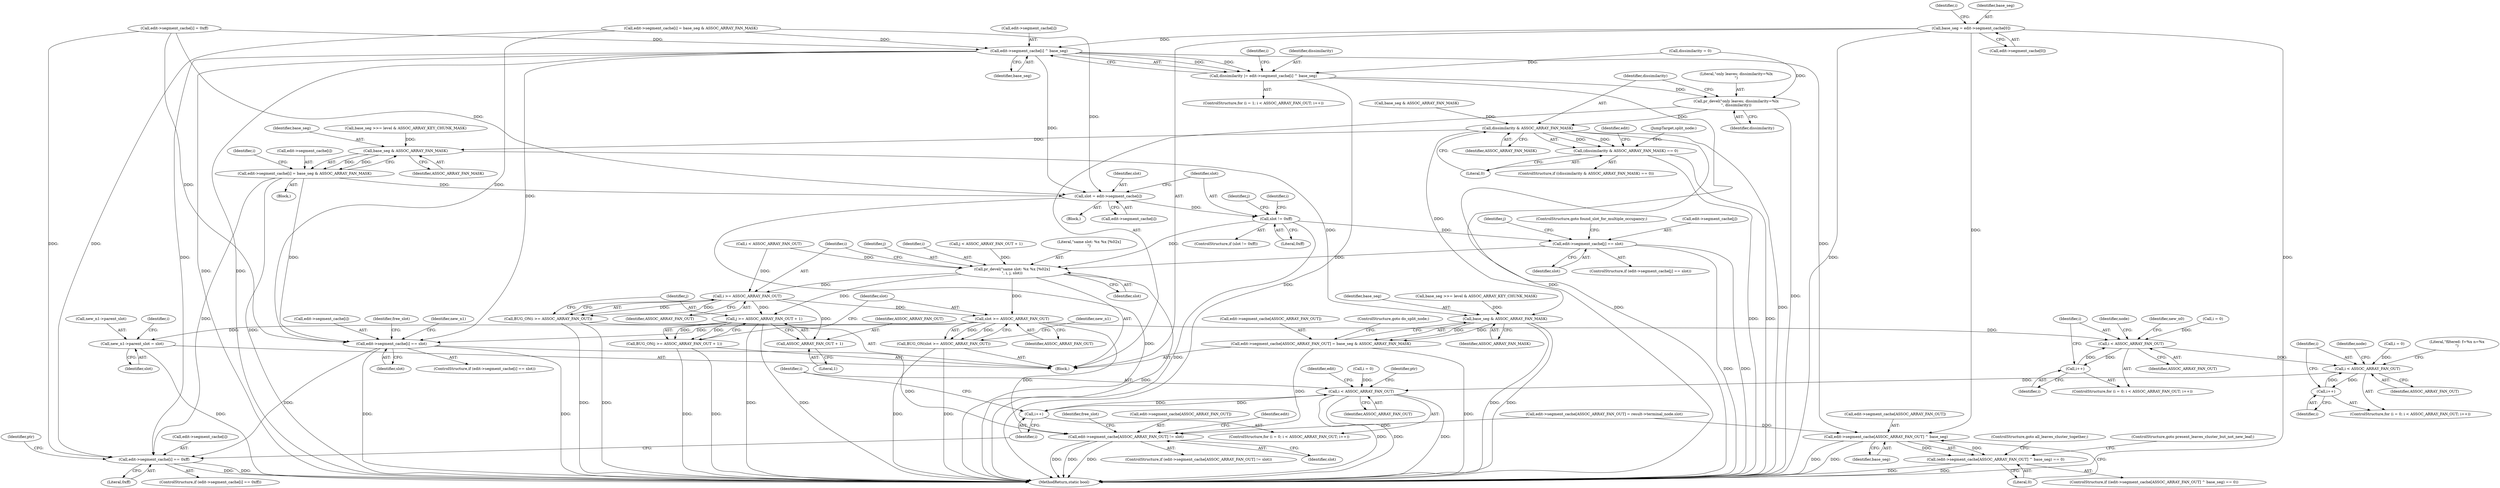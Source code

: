 digraph "0_linux_8d4a2ec1e0b41b0cf9a0c5cd4511da7f8e4f3de2@pointer" {
"1000367" [label="(Call,base_seg = edit->segment_cache[0])"];
"1000385" [label="(Call,edit->segment_cache[i] ^ base_seg)"];
"1000383" [label="(Call,dissimilarity |= edit->segment_cache[i] ^ base_seg)"];
"1000392" [label="(Call,pr_devel(\"only leaves; dissimilarity=%lx\n\", dissimilarity))"];
"1000397" [label="(Call,dissimilarity & ASSOC_ARRAY_FAN_MASK)"];
"1000396" [label="(Call,(dissimilarity & ASSOC_ARRAY_FAN_MASK) == 0)"];
"1001228" [label="(Call,base_seg & ASSOC_ARRAY_FAN_MASK)"];
"1001222" [label="(Call,edit->segment_cache[i] = base_seg & ASSOC_ARRAY_FAN_MASK)"];
"1000478" [label="(Call,slot = edit->segment_cache[i])"];
"1000486" [label="(Call,slot != 0xff)"];
"1000503" [label="(Call,edit->segment_cache[j] == slot)"];
"1000512" [label="(Call,pr_devel(\"same slot: %x %x [%02x]\n\", i, j, slot))"];
"1000518" [label="(Call,i >= ASSOC_ARRAY_FAN_OUT)"];
"1000517" [label="(Call,BUG_ON(i >= ASSOC_ARRAY_FAN_OUT))"];
"1000522" [label="(Call,j >= ASSOC_ARRAY_FAN_OUT + 1)"];
"1000521" [label="(Call,BUG_ON(j >= ASSOC_ARRAY_FAN_OUT + 1))"];
"1000524" [label="(Call,ASSOC_ARRAY_FAN_OUT + 1)"];
"1000528" [label="(Call,slot >= ASSOC_ARRAY_FAN_OUT)"];
"1000527" [label="(Call,BUG_ON(slot >= ASSOC_ARRAY_FAN_OUT))"];
"1000531" [label="(Call,new_n1->parent_slot = slot)"];
"1000540" [label="(Call,i < ASSOC_ARRAY_FAN_OUT)"];
"1000543" [label="(Call,i++)"];
"1000598" [label="(Call,i < ASSOC_ARRAY_FAN_OUT)"];
"1000601" [label="(Call,i++)"];
"1000732" [label="(Call,i < ASSOC_ARRAY_FAN_OUT)"];
"1000735" [label="(Call,i++)"];
"1000613" [label="(Call,edit->segment_cache[i] == slot)"];
"1000666" [label="(Call,edit->segment_cache[ASSOC_ARRAY_FAN_OUT] != slot)"];
"1000739" [label="(Call,edit->segment_cache[i] == 0xff)"];
"1001247" [label="(Call,base_seg & ASSOC_ARRAY_FAN_MASK)"];
"1001241" [label="(Call,edit->segment_cache[ASSOC_ARRAY_FAN_OUT] = base_seg & ASSOC_ARRAY_FAN_MASK)"];
"1000404" [label="(Call,edit->segment_cache[ASSOC_ARRAY_FAN_OUT] ^ base_seg)"];
"1000403" [label="(Call,(edit->segment_cache[ASSOC_ARRAY_FAN_OUT] ^ base_seg) == 0)"];
"1000491" [label="(Identifier,j)"];
"1000480" [label="(Call,edit->segment_cache[i])"];
"1000485" [label="(ControlStructure,if (slot != 0xff))"];
"1000526" [label="(Literal,1)"];
"1000472" [label="(Call,i < ASSOC_ARRAY_FAN_OUT)"];
"1000594" [label="(ControlStructure,for (i = 0; i < ASSOC_ARRAY_FAN_OUT; i++))"];
"1000728" [label="(ControlStructure,for (i = 0; i < ASSOC_ARRAY_FAN_OUT; i++))"];
"1000608" [label="(Identifier,node)"];
"1000400" [label="(Literal,0)"];
"1000541" [label="(Identifier,i)"];
"1000376" [label="(Identifier,i)"];
"1001230" [label="(Identifier,ASSOC_ARRAY_FAN_MASK)"];
"1000512" [label="(Call,pr_devel(\"same slot: %x %x [%02x]\n\", i, j, slot))"];
"1000395" [label="(ControlStructure,if ((dissimilarity & ASSOC_ARRAY_FAN_MASK) == 0))"];
"1000402" [label="(ControlStructure,if ((edit->segment_cache[ASSOC_ARRAY_FAN_OUT] ^ base_seg) == 0))"];
"1000403" [label="(Call,(edit->segment_cache[ASSOC_ARRAY_FAN_OUT] ^ base_seg) == 0)"];
"1000612" [label="(ControlStructure,if (edit->segment_cache[i] == slot))"];
"1000742" [label="(Identifier,edit)"];
"1000522" [label="(Call,j >= ASSOC_ARRAY_FAN_OUT + 1)"];
"1000520" [label="(Identifier,ASSOC_ARRAY_FAN_OUT)"];
"1000510" [label="(ControlStructure,goto found_slot_for_multiple_occupancy;)"];
"1000392" [label="(Call,pr_devel(\"only leaves; dissimilarity=%lx\n\", dissimilarity))"];
"1000514" [label="(Identifier,i)"];
"1000666" [label="(Call,edit->segment_cache[ASSOC_ARRAY_FAN_OUT] != slot)"];
"1000536" [label="(ControlStructure,for (i = 0; i < ASSOC_ARRAY_FAN_OUT; i++))"];
"1000602" [label="(Identifier,i)"];
"1000549" [label="(Identifier,node)"];
"1000598" [label="(Call,i < ASSOC_ARRAY_FAN_OUT)"];
"1000543" [label="(Call,i++)"];
"1000624" [label="(Identifier,new_n1)"];
"1000413" [label="(ControlStructure,goto present_leaves_cluster_but_not_new_leaf;)"];
"1000599" [label="(Identifier,i)"];
"1000732" [label="(Call,i < ASSOC_ARRAY_FAN_OUT)"];
"1000595" [label="(Call,i = 0)"];
"1000396" [label="(Call,(dissimilarity & ASSOC_ARRAY_FAN_MASK) == 0)"];
"1001248" [label="(Identifier,base_seg)"];
"1001241" [label="(Call,edit->segment_cache[ASSOC_ARRAY_FAN_OUT] = base_seg & ASSOC_ARRAY_FAN_MASK)"];
"1001247" [label="(Call,base_seg & ASSOC_ARRAY_FAN_MASK)"];
"1000383" [label="(Call,dissimilarity |= edit->segment_cache[i] ^ base_seg)"];
"1001202" [label="(Identifier,i)"];
"1000386" [label="(Call,edit->segment_cache[i])"];
"1000672" [label="(Identifier,slot)"];
"1000156" [label="(Call,edit->segment_cache[ASSOC_ARRAY_FAN_OUT] = result->terminal_node.slot)"];
"1000540" [label="(Call,i < ASSOC_ARRAY_FAN_OUT)"];
"1000542" [label="(Identifier,ASSOC_ARRAY_FAN_OUT)"];
"1000614" [label="(Call,edit->segment_cache[i])"];
"1000495" [label="(Call,j < ASSOC_ARRAY_FAN_OUT + 1)"];
"1000517" [label="(Call,BUG_ON(i >= ASSOC_ARRAY_FAN_OUT))"];
"1000544" [label="(Identifier,i)"];
"1000504" [label="(Call,edit->segment_cache[j])"];
"1001242" [label="(Call,edit->segment_cache[ASSOC_ARRAY_FAN_OUT])"];
"1000531" [label="(Call,new_n1->parent_slot = slot)"];
"1000575" [label="(Identifier,new_n0)"];
"1000532" [label="(Call,new_n1->parent_slot)"];
"1000478" [label="(Call,slot = edit->segment_cache[i])"];
"1000665" [label="(ControlStructure,if (edit->segment_cache[ASSOC_ARRAY_FAN_OUT] != slot))"];
"1000393" [label="(Literal,\"only leaves; dissimilarity=%lx\n\")"];
"1000368" [label="(Identifier,base_seg)"];
"1000739" [label="(Call,edit->segment_cache[i] == 0xff)"];
"1000405" [label="(Call,edit->segment_cache[ASSOC_ARRAY_FAN_OUT])"];
"1001223" [label="(Call,edit->segment_cache[i])"];
"1000407" [label="(Identifier,edit)"];
"1001222" [label="(Call,edit->segment_cache[i] = base_seg & ASSOC_ARRAY_FAN_MASK)"];
"1000398" [label="(Identifier,dissimilarity)"];
"1000535" [label="(Identifier,slot)"];
"1000397" [label="(Call,dissimilarity & ASSOC_ARRAY_FAN_MASK)"];
"1000411" [label="(Literal,0)"];
"1001228" [label="(Call,base_seg & ASSOC_ARRAY_FAN_MASK)"];
"1000502" [label="(ControlStructure,if (edit->segment_cache[j] == slot))"];
"1000524" [label="(Call,ASSOC_ARRAY_FAN_OUT + 1)"];
"1000529" [label="(Identifier,slot)"];
"1000513" [label="(Literal,\"same slot: %x %x [%02x]\n\")"];
"1000367" [label="(Call,base_seg = edit->segment_cache[0])"];
"1000600" [label="(Identifier,ASSOC_ARRAY_FAN_OUT)"];
"1000527" [label="(Call,BUG_ON(slot >= ASSOC_ARRAY_FAN_OUT))"];
"1000533" [label="(Identifier,new_n1)"];
"1000486" [label="(Call,slot != 0xff)"];
"1000677" [label="(Identifier,free_slot)"];
"1000738" [label="(ControlStructure,if (edit->segment_cache[i] == 0xff))"];
"1000530" [label="(Identifier,ASSOC_ARRAY_FAN_OUT)"];
"1000501" [label="(Identifier,j)"];
"1000327" [label="(Call,edit->segment_cache[i] = 0xff)"];
"1001203" [label="(Block,)"];
"1000528" [label="(Call,slot >= ASSOC_ARRAY_FAN_OUT)"];
"1000385" [label="(Call,edit->segment_cache[i] ^ base_seg)"];
"1000525" [label="(Identifier,ASSOC_ARRAY_FAN_OUT)"];
"1000391" [label="(Identifier,base_seg)"];
"1000523" [label="(Identifier,j)"];
"1000537" [label="(Call,i = 0)"];
"1000382" [label="(Identifier,i)"];
"1001229" [label="(Identifier,base_seg)"];
"1000516" [label="(Identifier,slot)"];
"1001236" [label="(Call,base_seg >>= level & ASSOC_ARRAY_KEY_CHUNK_MASK)"];
"1000519" [label="(Identifier,i)"];
"1000662" [label="(Literal,\"filtered: f=%x n=%x\n\")"];
"1000410" [label="(Identifier,base_seg)"];
"1000394" [label="(Identifier,dissimilarity)"];
"1000734" [label="(Identifier,ASSOC_ARRAY_FAN_OUT)"];
"1000479" [label="(Identifier,slot)"];
"1000404" [label="(Call,edit->segment_cache[ASSOC_ARRAY_FAN_OUT] ^ base_seg)"];
"1000349" [label="(Call,edit->segment_cache[i] = base_seg & ASSOC_ARRAY_FAN_MASK)"];
"1000477" [label="(Block,)"];
"1000414" [label="(JumpTarget,split_node:)"];
"1000521" [label="(Call,BUG_ON(j >= ASSOC_ARRAY_FAN_OUT + 1))"];
"1001217" [label="(Call,base_seg >>= level & ASSOC_ARRAY_KEY_CHUNK_MASK)"];
"1000369" [label="(Call,edit->segment_cache[0])"];
"1000384" [label="(Identifier,dissimilarity)"];
"1001249" [label="(Identifier,ASSOC_ARRAY_FAN_MASK)"];
"1000740" [label="(Call,edit->segment_cache[i])"];
"1000518" [label="(Call,i >= ASSOC_ARRAY_FAN_OUT)"];
"1000729" [label="(Call,i = 0)"];
"1000399" [label="(Identifier,ASSOC_ARRAY_FAN_MASK)"];
"1000601" [label="(Call,i++)"];
"1000503" [label="(Call,edit->segment_cache[j] == slot)"];
"1000619" [label="(Identifier,slot)"];
"1000487" [label="(Identifier,slot)"];
"1000509" [label="(Identifier,slot)"];
"1000735" [label="(Call,i++)"];
"1000613" [label="(Call,edit->segment_cache[i] == slot)"];
"1000374" [label="(ControlStructure,for (i = 1; i < ASSOC_ARRAY_FAN_OUT; i++))"];
"1000667" [label="(Call,edit->segment_cache[ASSOC_ARRAY_FAN_OUT])"];
"1000538" [label="(Identifier,i)"];
"1000733" [label="(Identifier,i)"];
"1000792" [label="(Identifier,ptr)"];
"1001250" [label="(ControlStructure,goto do_split_node;)"];
"1000745" [label="(Literal,0xff)"];
"1000355" [label="(Call,base_seg & ASSOC_ARRAY_FAN_MASK)"];
"1000704" [label="(Identifier,edit)"];
"1000364" [label="(Call,dissimilarity = 0)"];
"1000476" [label="(Identifier,i)"];
"1000642" [label="(Identifier,free_slot)"];
"1000488" [label="(Literal,0xff)"];
"1001251" [label="(MethodReturn,static bool)"];
"1000736" [label="(Identifier,i)"];
"1000515" [label="(Identifier,j)"];
"1000748" [label="(Identifier,ptr)"];
"1000412" [label="(ControlStructure,goto all_leaves_cluster_together;)"];
"1000122" [label="(Block,)"];
"1000367" -> "1000122"  [label="AST: "];
"1000367" -> "1000369"  [label="CFG: "];
"1000368" -> "1000367"  [label="AST: "];
"1000369" -> "1000367"  [label="AST: "];
"1000376" -> "1000367"  [label="CFG: "];
"1000367" -> "1001251"  [label="DDG: "];
"1000367" -> "1001251"  [label="DDG: "];
"1000367" -> "1000385"  [label="DDG: "];
"1000367" -> "1000404"  [label="DDG: "];
"1000385" -> "1000383"  [label="AST: "];
"1000385" -> "1000391"  [label="CFG: "];
"1000386" -> "1000385"  [label="AST: "];
"1000391" -> "1000385"  [label="AST: "];
"1000383" -> "1000385"  [label="CFG: "];
"1000385" -> "1001251"  [label="DDG: "];
"1000385" -> "1001251"  [label="DDG: "];
"1000385" -> "1000383"  [label="DDG: "];
"1000385" -> "1000383"  [label="DDG: "];
"1000327" -> "1000385"  [label="DDG: "];
"1000349" -> "1000385"  [label="DDG: "];
"1000385" -> "1000404"  [label="DDG: "];
"1000385" -> "1000478"  [label="DDG: "];
"1000385" -> "1000613"  [label="DDG: "];
"1000385" -> "1000739"  [label="DDG: "];
"1000383" -> "1000374"  [label="AST: "];
"1000384" -> "1000383"  [label="AST: "];
"1000382" -> "1000383"  [label="CFG: "];
"1000383" -> "1001251"  [label="DDG: "];
"1000383" -> "1001251"  [label="DDG: "];
"1000364" -> "1000383"  [label="DDG: "];
"1000383" -> "1000392"  [label="DDG: "];
"1000392" -> "1000122"  [label="AST: "];
"1000392" -> "1000394"  [label="CFG: "];
"1000393" -> "1000392"  [label="AST: "];
"1000394" -> "1000392"  [label="AST: "];
"1000398" -> "1000392"  [label="CFG: "];
"1000392" -> "1001251"  [label="DDG: "];
"1000364" -> "1000392"  [label="DDG: "];
"1000392" -> "1000397"  [label="DDG: "];
"1000397" -> "1000396"  [label="AST: "];
"1000397" -> "1000399"  [label="CFG: "];
"1000398" -> "1000397"  [label="AST: "];
"1000399" -> "1000397"  [label="AST: "];
"1000400" -> "1000397"  [label="CFG: "];
"1000397" -> "1001251"  [label="DDG: "];
"1000397" -> "1001251"  [label="DDG: "];
"1000397" -> "1000396"  [label="DDG: "];
"1000397" -> "1000396"  [label="DDG: "];
"1000355" -> "1000397"  [label="DDG: "];
"1000397" -> "1001228"  [label="DDG: "];
"1000397" -> "1001247"  [label="DDG: "];
"1000396" -> "1000395"  [label="AST: "];
"1000396" -> "1000400"  [label="CFG: "];
"1000400" -> "1000396"  [label="AST: "];
"1000407" -> "1000396"  [label="CFG: "];
"1000414" -> "1000396"  [label="CFG: "];
"1000396" -> "1001251"  [label="DDG: "];
"1000396" -> "1001251"  [label="DDG: "];
"1001228" -> "1001222"  [label="AST: "];
"1001228" -> "1001230"  [label="CFG: "];
"1001229" -> "1001228"  [label="AST: "];
"1001230" -> "1001228"  [label="AST: "];
"1001222" -> "1001228"  [label="CFG: "];
"1001228" -> "1001222"  [label="DDG: "];
"1001228" -> "1001222"  [label="DDG: "];
"1001217" -> "1001228"  [label="DDG: "];
"1001228" -> "1001247"  [label="DDG: "];
"1001222" -> "1001203"  [label="AST: "];
"1001223" -> "1001222"  [label="AST: "];
"1001202" -> "1001222"  [label="CFG: "];
"1001222" -> "1001251"  [label="DDG: "];
"1001222" -> "1000478"  [label="DDG: "];
"1001222" -> "1000613"  [label="DDG: "];
"1001222" -> "1000739"  [label="DDG: "];
"1000478" -> "1000477"  [label="AST: "];
"1000478" -> "1000480"  [label="CFG: "];
"1000479" -> "1000478"  [label="AST: "];
"1000480" -> "1000478"  [label="AST: "];
"1000487" -> "1000478"  [label="CFG: "];
"1000478" -> "1001251"  [label="DDG: "];
"1000327" -> "1000478"  [label="DDG: "];
"1000349" -> "1000478"  [label="DDG: "];
"1000478" -> "1000486"  [label="DDG: "];
"1000486" -> "1000485"  [label="AST: "];
"1000486" -> "1000488"  [label="CFG: "];
"1000487" -> "1000486"  [label="AST: "];
"1000488" -> "1000486"  [label="AST: "];
"1000491" -> "1000486"  [label="CFG: "];
"1000476" -> "1000486"  [label="CFG: "];
"1000486" -> "1001251"  [label="DDG: "];
"1000486" -> "1000503"  [label="DDG: "];
"1000486" -> "1000512"  [label="DDG: "];
"1000503" -> "1000502"  [label="AST: "];
"1000503" -> "1000509"  [label="CFG: "];
"1000504" -> "1000503"  [label="AST: "];
"1000509" -> "1000503"  [label="AST: "];
"1000510" -> "1000503"  [label="CFG: "];
"1000501" -> "1000503"  [label="CFG: "];
"1000503" -> "1001251"  [label="DDG: "];
"1000503" -> "1001251"  [label="DDG: "];
"1000503" -> "1000512"  [label="DDG: "];
"1000512" -> "1000122"  [label="AST: "];
"1000512" -> "1000516"  [label="CFG: "];
"1000513" -> "1000512"  [label="AST: "];
"1000514" -> "1000512"  [label="AST: "];
"1000515" -> "1000512"  [label="AST: "];
"1000516" -> "1000512"  [label="AST: "];
"1000519" -> "1000512"  [label="CFG: "];
"1000512" -> "1001251"  [label="DDG: "];
"1000472" -> "1000512"  [label="DDG: "];
"1000495" -> "1000512"  [label="DDG: "];
"1000512" -> "1000518"  [label="DDG: "];
"1000512" -> "1000522"  [label="DDG: "];
"1000512" -> "1000528"  [label="DDG: "];
"1000518" -> "1000517"  [label="AST: "];
"1000518" -> "1000520"  [label="CFG: "];
"1000519" -> "1000518"  [label="AST: "];
"1000520" -> "1000518"  [label="AST: "];
"1000517" -> "1000518"  [label="CFG: "];
"1000518" -> "1000517"  [label="DDG: "];
"1000518" -> "1000517"  [label="DDG: "];
"1000472" -> "1000518"  [label="DDG: "];
"1000518" -> "1000522"  [label="DDG: "];
"1000518" -> "1000524"  [label="DDG: "];
"1000518" -> "1000528"  [label="DDG: "];
"1000517" -> "1000122"  [label="AST: "];
"1000523" -> "1000517"  [label="CFG: "];
"1000517" -> "1001251"  [label="DDG: "];
"1000517" -> "1001251"  [label="DDG: "];
"1000522" -> "1000521"  [label="AST: "];
"1000522" -> "1000524"  [label="CFG: "];
"1000523" -> "1000522"  [label="AST: "];
"1000524" -> "1000522"  [label="AST: "];
"1000521" -> "1000522"  [label="CFG: "];
"1000522" -> "1001251"  [label="DDG: "];
"1000522" -> "1001251"  [label="DDG: "];
"1000522" -> "1000521"  [label="DDG: "];
"1000522" -> "1000521"  [label="DDG: "];
"1000521" -> "1000122"  [label="AST: "];
"1000529" -> "1000521"  [label="CFG: "];
"1000521" -> "1001251"  [label="DDG: "];
"1000521" -> "1001251"  [label="DDG: "];
"1000524" -> "1000526"  [label="CFG: "];
"1000525" -> "1000524"  [label="AST: "];
"1000526" -> "1000524"  [label="AST: "];
"1000528" -> "1000527"  [label="AST: "];
"1000528" -> "1000530"  [label="CFG: "];
"1000529" -> "1000528"  [label="AST: "];
"1000530" -> "1000528"  [label="AST: "];
"1000527" -> "1000528"  [label="CFG: "];
"1000528" -> "1000527"  [label="DDG: "];
"1000528" -> "1000527"  [label="DDG: "];
"1000528" -> "1000531"  [label="DDG: "];
"1000528" -> "1000540"  [label="DDG: "];
"1000528" -> "1000613"  [label="DDG: "];
"1000528" -> "1000666"  [label="DDG: "];
"1000527" -> "1000122"  [label="AST: "];
"1000533" -> "1000527"  [label="CFG: "];
"1000527" -> "1001251"  [label="DDG: "];
"1000527" -> "1001251"  [label="DDG: "];
"1000531" -> "1000122"  [label="AST: "];
"1000531" -> "1000535"  [label="CFG: "];
"1000532" -> "1000531"  [label="AST: "];
"1000535" -> "1000531"  [label="AST: "];
"1000538" -> "1000531"  [label="CFG: "];
"1000531" -> "1001251"  [label="DDG: "];
"1000540" -> "1000536"  [label="AST: "];
"1000540" -> "1000542"  [label="CFG: "];
"1000541" -> "1000540"  [label="AST: "];
"1000542" -> "1000540"  [label="AST: "];
"1000549" -> "1000540"  [label="CFG: "];
"1000575" -> "1000540"  [label="CFG: "];
"1000543" -> "1000540"  [label="DDG: "];
"1000537" -> "1000540"  [label="DDG: "];
"1000540" -> "1000543"  [label="DDG: "];
"1000540" -> "1000598"  [label="DDG: "];
"1000543" -> "1000536"  [label="AST: "];
"1000543" -> "1000544"  [label="CFG: "];
"1000544" -> "1000543"  [label="AST: "];
"1000541" -> "1000543"  [label="CFG: "];
"1000598" -> "1000594"  [label="AST: "];
"1000598" -> "1000600"  [label="CFG: "];
"1000599" -> "1000598"  [label="AST: "];
"1000600" -> "1000598"  [label="AST: "];
"1000608" -> "1000598"  [label="CFG: "];
"1000662" -> "1000598"  [label="CFG: "];
"1000601" -> "1000598"  [label="DDG: "];
"1000595" -> "1000598"  [label="DDG: "];
"1000598" -> "1000601"  [label="DDG: "];
"1000598" -> "1000732"  [label="DDG: "];
"1000601" -> "1000594"  [label="AST: "];
"1000601" -> "1000602"  [label="CFG: "];
"1000602" -> "1000601"  [label="AST: "];
"1000599" -> "1000601"  [label="CFG: "];
"1000732" -> "1000728"  [label="AST: "];
"1000732" -> "1000734"  [label="CFG: "];
"1000733" -> "1000732"  [label="AST: "];
"1000734" -> "1000732"  [label="AST: "];
"1000742" -> "1000732"  [label="CFG: "];
"1000792" -> "1000732"  [label="CFG: "];
"1000732" -> "1001251"  [label="DDG: "];
"1000732" -> "1001251"  [label="DDG: "];
"1000732" -> "1001251"  [label="DDG: "];
"1000729" -> "1000732"  [label="DDG: "];
"1000735" -> "1000732"  [label="DDG: "];
"1000732" -> "1000735"  [label="DDG: "];
"1000735" -> "1000728"  [label="AST: "];
"1000735" -> "1000736"  [label="CFG: "];
"1000736" -> "1000735"  [label="AST: "];
"1000733" -> "1000735"  [label="CFG: "];
"1000613" -> "1000612"  [label="AST: "];
"1000613" -> "1000619"  [label="CFG: "];
"1000614" -> "1000613"  [label="AST: "];
"1000619" -> "1000613"  [label="AST: "];
"1000624" -> "1000613"  [label="CFG: "];
"1000642" -> "1000613"  [label="CFG: "];
"1000613" -> "1001251"  [label="DDG: "];
"1000613" -> "1001251"  [label="DDG: "];
"1000327" -> "1000613"  [label="DDG: "];
"1000349" -> "1000613"  [label="DDG: "];
"1000613" -> "1000666"  [label="DDG: "];
"1000613" -> "1000739"  [label="DDG: "];
"1000666" -> "1000665"  [label="AST: "];
"1000666" -> "1000672"  [label="CFG: "];
"1000667" -> "1000666"  [label="AST: "];
"1000672" -> "1000666"  [label="AST: "];
"1000677" -> "1000666"  [label="CFG: "];
"1000704" -> "1000666"  [label="CFG: "];
"1000666" -> "1001251"  [label="DDG: "];
"1000666" -> "1001251"  [label="DDG: "];
"1000666" -> "1001251"  [label="DDG: "];
"1000156" -> "1000666"  [label="DDG: "];
"1001241" -> "1000666"  [label="DDG: "];
"1000739" -> "1000738"  [label="AST: "];
"1000739" -> "1000745"  [label="CFG: "];
"1000740" -> "1000739"  [label="AST: "];
"1000745" -> "1000739"  [label="AST: "];
"1000748" -> "1000739"  [label="CFG: "];
"1000736" -> "1000739"  [label="CFG: "];
"1000739" -> "1001251"  [label="DDG: "];
"1000739" -> "1001251"  [label="DDG: "];
"1000327" -> "1000739"  [label="DDG: "];
"1000349" -> "1000739"  [label="DDG: "];
"1001247" -> "1001241"  [label="AST: "];
"1001247" -> "1001249"  [label="CFG: "];
"1001248" -> "1001247"  [label="AST: "];
"1001249" -> "1001247"  [label="AST: "];
"1001241" -> "1001247"  [label="CFG: "];
"1001247" -> "1001251"  [label="DDG: "];
"1001247" -> "1001251"  [label="DDG: "];
"1001247" -> "1001241"  [label="DDG: "];
"1001247" -> "1001241"  [label="DDG: "];
"1001236" -> "1001247"  [label="DDG: "];
"1001241" -> "1000122"  [label="AST: "];
"1001242" -> "1001241"  [label="AST: "];
"1001250" -> "1001241"  [label="CFG: "];
"1001241" -> "1001251"  [label="DDG: "];
"1000404" -> "1000403"  [label="AST: "];
"1000404" -> "1000410"  [label="CFG: "];
"1000405" -> "1000404"  [label="AST: "];
"1000410" -> "1000404"  [label="AST: "];
"1000411" -> "1000404"  [label="CFG: "];
"1000404" -> "1001251"  [label="DDG: "];
"1000404" -> "1001251"  [label="DDG: "];
"1000404" -> "1000403"  [label="DDG: "];
"1000404" -> "1000403"  [label="DDG: "];
"1000156" -> "1000404"  [label="DDG: "];
"1000403" -> "1000402"  [label="AST: "];
"1000403" -> "1000411"  [label="CFG: "];
"1000411" -> "1000403"  [label="AST: "];
"1000412" -> "1000403"  [label="CFG: "];
"1000413" -> "1000403"  [label="CFG: "];
"1000403" -> "1001251"  [label="DDG: "];
"1000403" -> "1001251"  [label="DDG: "];
}
